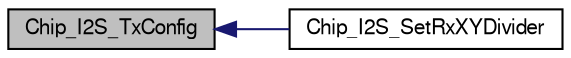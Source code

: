 digraph "Chip_I2S_TxConfig"
{
  edge [fontname="FreeSans",fontsize="10",labelfontname="FreeSans",labelfontsize="10"];
  node [fontname="FreeSans",fontsize="10",shape=record];
  rankdir="LR";
  Node1 [label="Chip_I2S_TxConfig",height=0.2,width=0.4,color="black", fillcolor="grey75", style="filled", fontcolor="black"];
  Node1 -> Node2 [dir="back",color="midnightblue",fontsize="10",style="solid"];
  Node2 [label="Chip_I2S_SetRxXYDivider",height=0.2,width=0.4,color="black", fillcolor="white", style="filled",URL="$group__I2S__17XX__40XX.html#gafd2bc55fb29ea5f082d5ae3b5794f605",tooltip="Set the MCLK rate by using a fractional rate generator, dividing down the frequency of PCLK..."];
}
